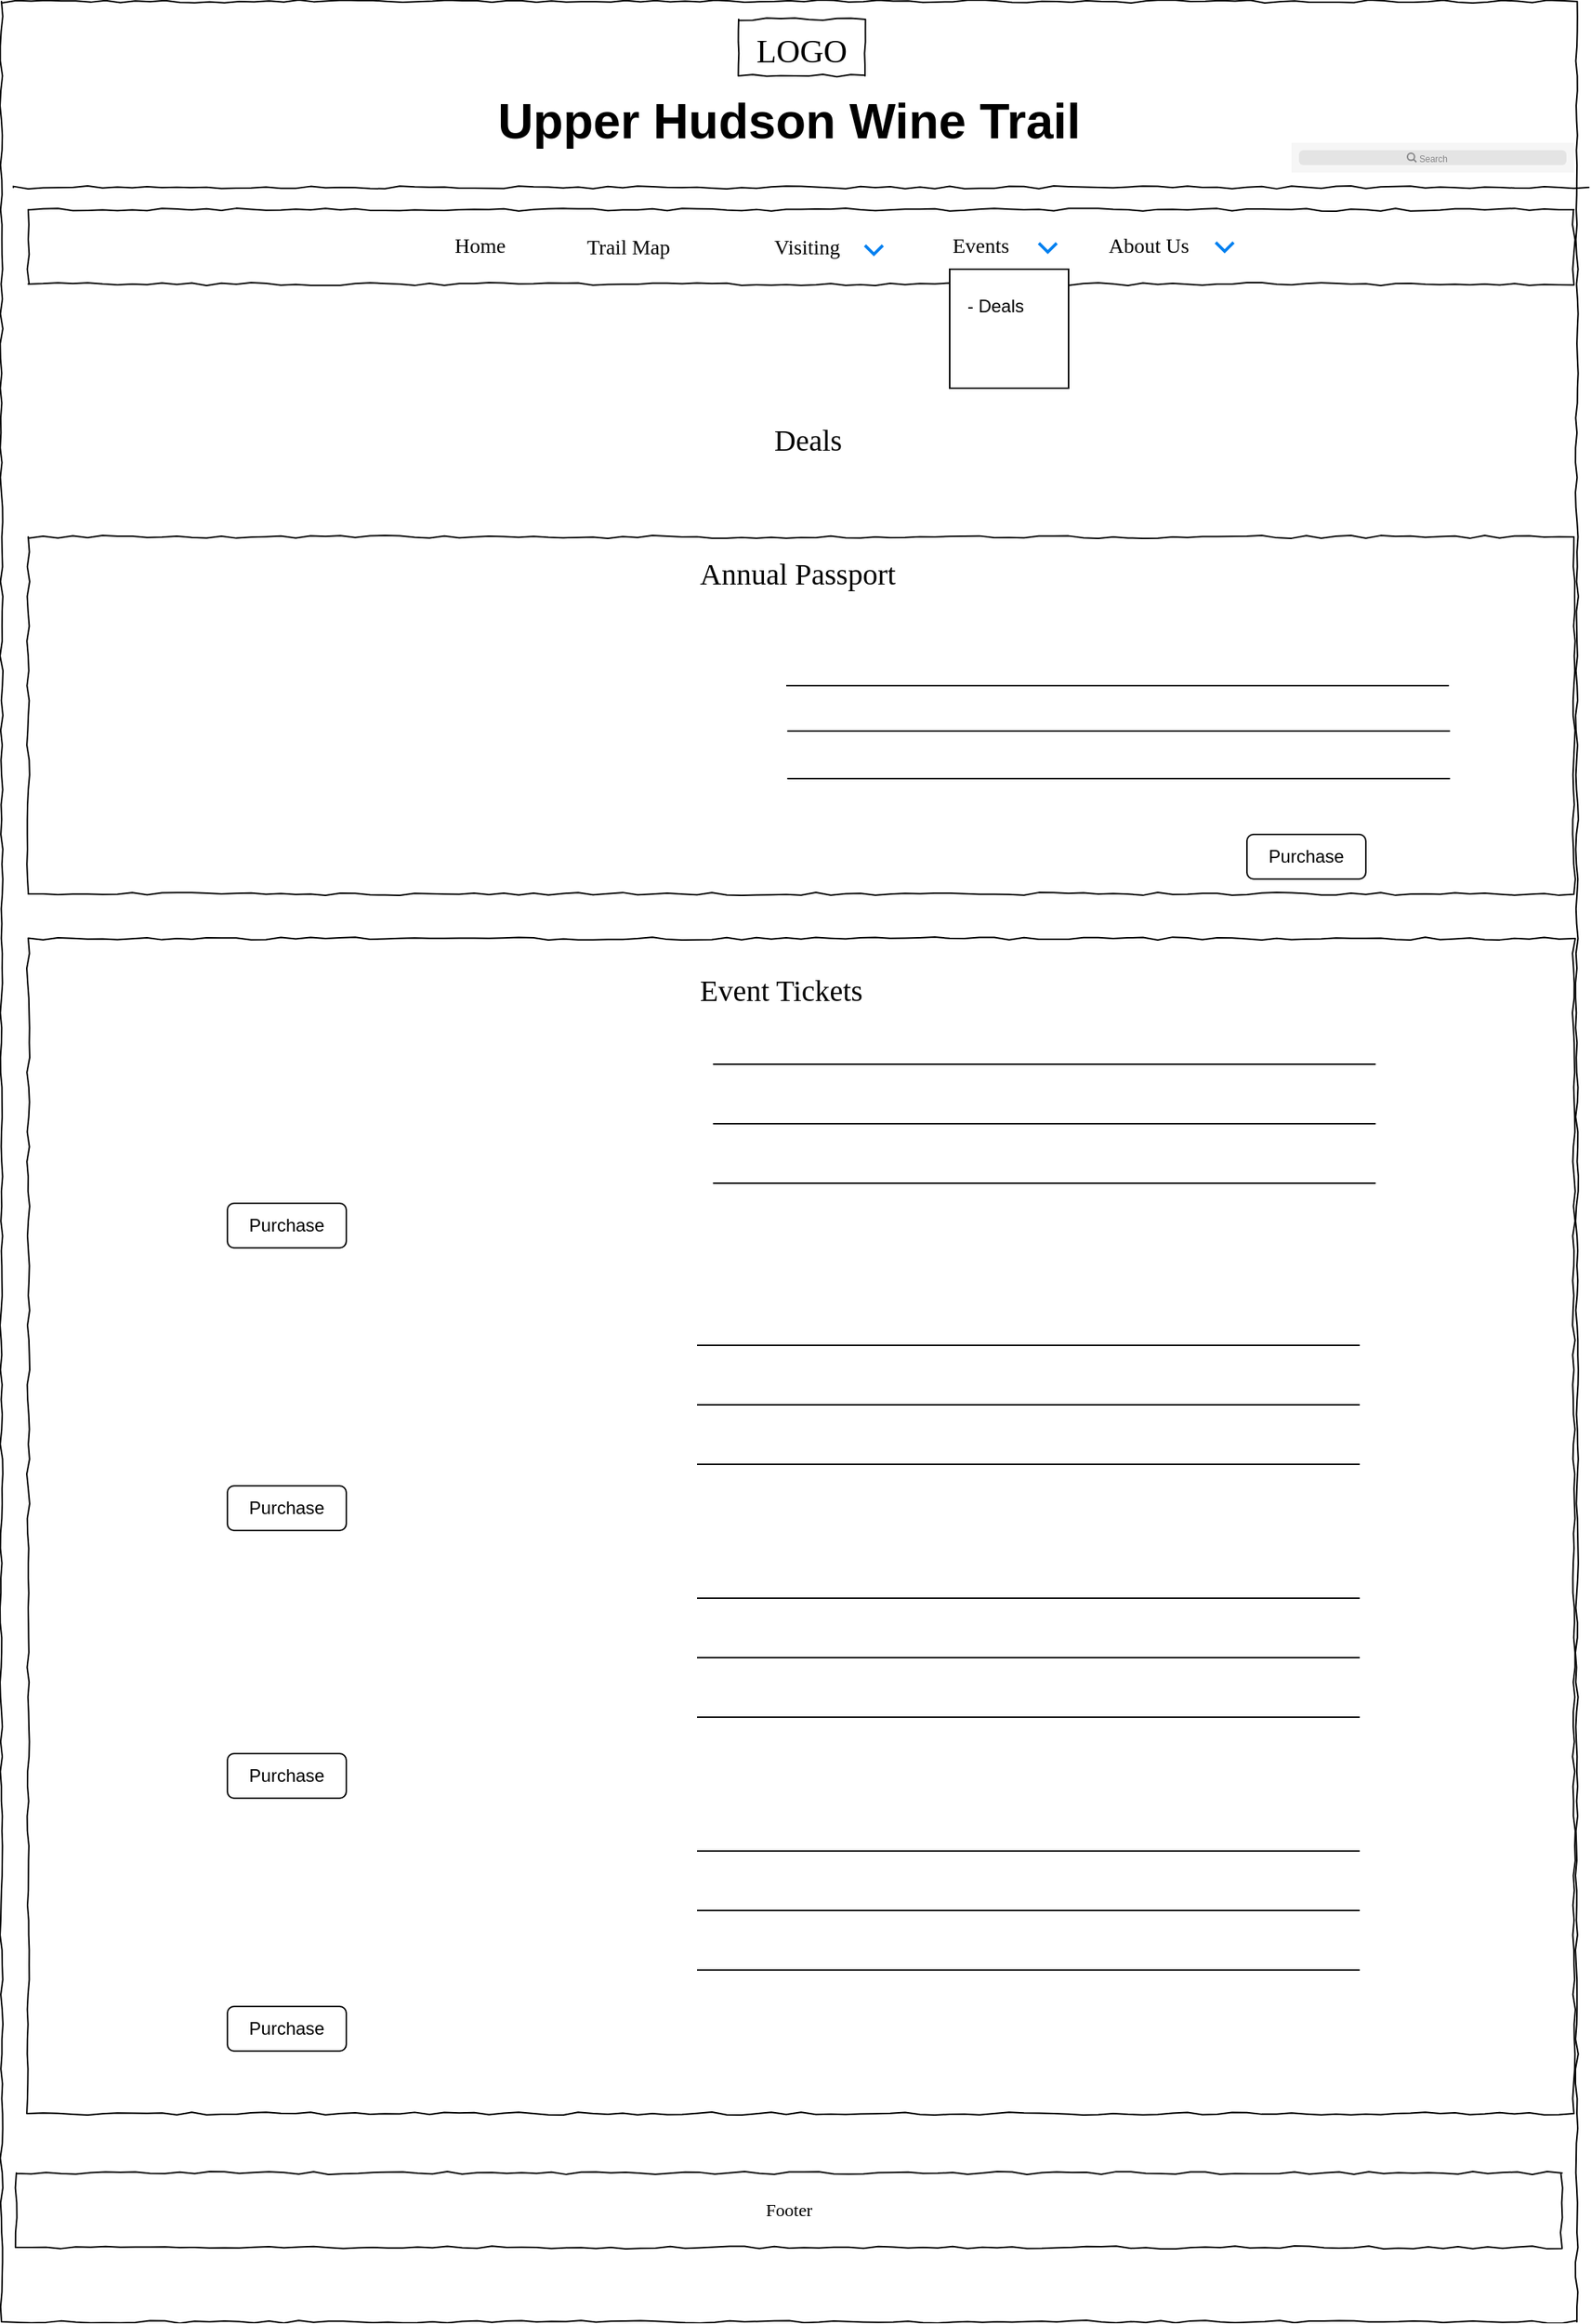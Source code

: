 <mxfile version="13.6.3" type="device"><diagram name="Page-1" id="03018318-947c-dd8e-b7a3-06fadd420f32"><mxGraphModel dx="1209" dy="573" grid="1" gridSize="10" guides="1" tooltips="1" connect="1" arrows="1" fold="1" page="1" pageScale="1" pageWidth="1100" pageHeight="850" background="#ffffff" math="0" shadow="0"><root><mxCell id="0"/><mxCell id="1" parent="0"/><mxCell id="pxWqi_s6VaNR9iK2D3JS-17" value="" style="whiteSpace=wrap;html=1;rounded=0;shadow=0;labelBackgroundColor=none;strokeWidth=1;fillColor=none;fontFamily=Verdana;fontSize=12;align=center;comic=1;" vertex="1" parent="1"><mxGeometry x="30" y="650" width="1040" height="790" as="geometry"/></mxCell><mxCell id="677b7b8949515195-1" value="" style="whiteSpace=wrap;html=1;rounded=0;shadow=0;labelBackgroundColor=none;strokeColor=#000000;strokeWidth=1;fillColor=none;fontFamily=Verdana;fontSize=12;fontColor=#000000;align=center;comic=1;" parent="1" vertex="1"><mxGeometry x="12" y="20" width="1060" height="1560" as="geometry"/></mxCell><mxCell id="pxWqi_s6VaNR9iK2D3JS-13" value="" style="whiteSpace=wrap;html=1;rounded=0;shadow=0;labelBackgroundColor=none;strokeWidth=1;fillColor=none;fontFamily=Verdana;fontSize=12;align=center;comic=1;" vertex="1" parent="1"><mxGeometry x="30" y="380" width="1040" height="240" as="geometry"/></mxCell><mxCell id="677b7b8949515195-2" value="&lt;font style=&quot;font-size: 22px&quot;&gt;LOGO&lt;/font&gt;" style="whiteSpace=wrap;html=1;rounded=0;shadow=0;labelBackgroundColor=none;strokeWidth=1;fontFamily=Verdana;fontSize=28;align=center;comic=1;" parent="1" vertex="1"><mxGeometry x="508" y="32" width="85" height="38" as="geometry"/></mxCell><mxCell id="677b7b8949515195-9" value="" style="line;strokeWidth=1;html=1;rounded=0;shadow=0;labelBackgroundColor=none;fillColor=none;fontFamily=Verdana;fontSize=14;fontColor=#000000;align=center;comic=1;" parent="1" vertex="1"><mxGeometry x="20" y="140" width="1060" height="10" as="geometry"/></mxCell><mxCell id="677b7b8949515195-10" value="" style="whiteSpace=wrap;html=1;rounded=0;shadow=0;labelBackgroundColor=none;strokeWidth=1;fillColor=none;fontFamily=Verdana;fontSize=12;align=center;comic=1;" parent="1" vertex="1"><mxGeometry x="30" y="160" width="1040" height="50" as="geometry"/></mxCell><mxCell id="677b7b8949515195-11" value="Home" style="text;html=1;points=[];align=left;verticalAlign=top;spacingTop=-4;fontSize=14;fontFamily=Verdana" parent="1" vertex="1"><mxGeometry x="315" y="174" width="60" height="20" as="geometry"/></mxCell><mxCell id="677b7b8949515195-12" value="Trail Map" style="text;html=1;points=[];align=left;verticalAlign=top;spacingTop=-4;fontSize=14;fontFamily=Verdana" parent="1" vertex="1"><mxGeometry x="404" y="174.5" width="60" height="19" as="geometry"/></mxCell><mxCell id="x5q5EDNmhLwT_21sWx4b-1" value="" style="shape=image;html=1;verticalAlign=top;verticalLabelPosition=bottom;labelBackgroundColor=#ffffff;imageAspect=0;aspect=fixed;image=https://cdn3.iconfinder.com/data/icons/wpzoom-developer-icon-set/500/01-128.png" parent="1" vertex="1"><mxGeometry x="890" y="1488" width="34" height="34" as="geometry"/></mxCell><mxCell id="x5q5EDNmhLwT_21sWx4b-2" value="" style="shape=image;html=1;verticalAlign=top;verticalLabelPosition=bottom;labelBackgroundColor=#ffffff;imageAspect=0;aspect=fixed;image=https://cdn3.iconfinder.com/data/icons/picons-social/57/38-instagram-128.png" parent="1" vertex="1"><mxGeometry x="939" y="1489" width="33" height="33" as="geometry"/></mxCell><mxCell id="x5q5EDNmhLwT_21sWx4b-3" value="Events" style="text;html=1;points=[];align=left;verticalAlign=top;spacingTop=-4;fontSize=14;fontFamily=Verdana" parent="1" vertex="1"><mxGeometry x="650" y="174" width="60" height="20" as="geometry"/></mxCell><mxCell id="x5q5EDNmhLwT_21sWx4b-4" value="About Us" style="text;html=1;points=[];align=left;verticalAlign=top;spacingTop=-4;fontSize=14;fontFamily=Verdana" parent="1" vertex="1"><mxGeometry x="755" y="174" width="60" height="20" as="geometry"/></mxCell><mxCell id="x5q5EDNmhLwT_21sWx4b-41" value="Footer" style="whiteSpace=wrap;html=1;rounded=0;shadow=0;labelBackgroundColor=none;strokeWidth=1;fillColor=none;fontFamily=Verdana;fontSize=12;align=center;comic=1;" parent="1" vertex="1"><mxGeometry x="22" y="1480" width="1040" height="50" as="geometry"/></mxCell><mxCell id="Dj7FDUDoyI19KXcojeiz-5" value="" style="html=1;verticalLabelPosition=bottom;labelBackgroundColor=#ffffff;verticalAlign=top;shadow=0;dashed=0;strokeWidth=2;shape=mxgraph.ios7.misc.down;strokeColor=#0080f0;" parent="1" vertex="1"><mxGeometry x="829" y="182" width="12" height="6" as="geometry"/></mxCell><mxCell id="C7T5lcY4Xh3fgn_umm_E-2" value="" style="html=1;verticalLabelPosition=bottom;labelBackgroundColor=#ffffff;verticalAlign=top;shadow=0;dashed=0;strokeWidth=2;shape=mxgraph.ios7.misc.down;strokeColor=#0080f0;" parent="1" vertex="1"><mxGeometry x="710" y="182.5" width="12" height="6" as="geometry"/></mxCell><mxCell id="C7T5lcY4Xh3fgn_umm_E-3" value="Visiting" style="text;html=1;points=[];align=left;verticalAlign=top;spacingTop=-4;fontSize=14;fontFamily=Verdana" parent="1" vertex="1"><mxGeometry x="530" y="174.5" width="60" height="19" as="geometry"/></mxCell><mxCell id="C7T5lcY4Xh3fgn_umm_E-4" value="" style="html=1;verticalLabelPosition=bottom;labelBackgroundColor=#ffffff;verticalAlign=top;shadow=0;dashed=0;strokeWidth=2;shape=mxgraph.ios7.misc.down;strokeColor=#0080f0;" parent="1" vertex="1"><mxGeometry x="593" y="184" width="12" height="6" as="geometry"/></mxCell><mxCell id="C7T5lcY4Xh3fgn_umm_E-77" value="" style="shape=image;html=1;verticalAlign=top;verticalLabelPosition=bottom;labelBackgroundColor=#ffffff;imageAspect=0;aspect=fixed;image=https://cdn1.iconfinder.com/data/icons/social-black-buttons/512/youtube_v2-128.png" parent="1" vertex="1"><mxGeometry x="989" y="1490" width="30" height="30" as="geometry"/></mxCell><mxCell id="C7T5lcY4Xh3fgn_umm_E-88" value="" style="shape=rect;fillColor=#F6F6F6;strokeColor=none;" parent="1" vertex="1"><mxGeometry x="880" y="115" width="190" height="20" as="geometry"/></mxCell><mxCell id="C7T5lcY4Xh3fgn_umm_E-89" value="" style="html=1;strokeWidth=1;shadow=0;dashed=0;shape=mxgraph.ios7ui.marginRect;rx=3;ry=3;rectMargin=5;fillColor=#E4E4E4;strokeColor=none;" parent="C7T5lcY4Xh3fgn_umm_E-88" vertex="1"><mxGeometry width="190" height="20" as="geometry"/></mxCell><mxCell id="C7T5lcY4Xh3fgn_umm_E-90" value="Search" style="shape=mxgraph.ios7.icons.looking_glass;strokeColor=#878789;fillColor=none;fontColor=#878789;labelPosition=right;verticalLabelPosition=middle;align=left;verticalAlign=middle;fontSize=6;fontStyle=0;spacingTop=2;" parent="C7T5lcY4Xh3fgn_umm_E-88" vertex="1"><mxGeometry x="0.5" y="0.5" width="6" height="6" relative="1" as="geometry"><mxPoint x="-17" y="-3" as="offset"/></mxGeometry></mxCell><mxCell id="C7T5lcY4Xh3fgn_umm_E-91" value="&lt;b style=&quot;font-size: 33px&quot;&gt;&lt;font style=&quot;font-size: 33px&quot;&gt;Upper Hudson Wine Trail&lt;/font&gt;&lt;/b&gt;" style="text;html=1;strokeColor=none;fillColor=none;align=center;verticalAlign=middle;whiteSpace=wrap;rounded=0;fontSize=33;" parent="1" vertex="1"><mxGeometry x="258" y="90" width="568" height="20" as="geometry"/></mxCell><mxCell id="ebTW5YM5bdVL9LTebMaf-2" value="" style="whiteSpace=wrap;html=1;aspect=fixed;" parent="1" vertex="1"><mxGeometry x="650" y="200" width="80" height="80" as="geometry"/></mxCell><mxCell id="ebTW5YM5bdVL9LTebMaf-3" value="- Deals" style="text;html=1;strokeColor=none;fillColor=none;align=center;verticalAlign=middle;whiteSpace=wrap;rounded=0;" parent="1" vertex="1"><mxGeometry x="632" y="200" width="98" height="50" as="geometry"/></mxCell><mxCell id="ebTW5YM5bdVL9LTebMaf-6" value="Deals" style="text;html=1;points=[];align=left;verticalAlign=top;spacingTop=-4;fontSize=20;fontFamily=Verdana" parent="1" vertex="1"><mxGeometry x="530" y="300" width="170" height="20" as="geometry"/></mxCell><mxCell id="ebTW5YM5bdVL9LTebMaf-22" value="" style="shape=image;html=1;verticalAlign=top;verticalLabelPosition=bottom;labelBackgroundColor=#ffffff;imageAspect=0;aspect=fixed;image=https://cdn4.iconfinder.com/data/icons/ionicons/512/icon-image-128.png" parent="1" vertex="1"><mxGeometry x="140" y="700" width="128" height="128" as="geometry"/></mxCell><mxCell id="ebTW5YM5bdVL9LTebMaf-30" value="" style="endArrow=none;html=1;entryX=0;entryY=0.5;entryDx=0;entryDy=0;" parent="1" edge="1"><mxGeometry width="50" height="50" relative="1" as="geometry"><mxPoint x="540.0" y="480" as="sourcePoint"/><mxPoint x="540.0" y="480" as="targetPoint"/><Array as="points"><mxPoint x="990.5" y="480"/></Array></mxGeometry></mxCell><mxCell id="pxWqi_s6VaNR9iK2D3JS-4" value="" style="shape=image;html=1;verticalAlign=top;verticalLabelPosition=bottom;labelBackgroundColor=#ffffff;imageAspect=0;aspect=fixed;image=https://cdn4.iconfinder.com/data/icons/ionicons/512/icon-image-128.png" vertex="1" parent="1"><mxGeometry x="160" y="436" width="128" height="128" as="geometry"/></mxCell><mxCell id="pxWqi_s6VaNR9iK2D3JS-21" value="" style="endArrow=none;html=1;entryX=0;entryY=0.5;entryDx=0;entryDy=0;" edge="1" parent="1"><mxGeometry width="50" height="50" relative="1" as="geometry"><mxPoint x="540.75" y="510.5" as="sourcePoint"/><mxPoint x="540.75" y="510.5" as="targetPoint"/><Array as="points"><mxPoint x="991.25" y="510.5"/></Array></mxGeometry></mxCell><mxCell id="pxWqi_s6VaNR9iK2D3JS-22" value="" style="endArrow=none;html=1;entryX=0;entryY=0.5;entryDx=0;entryDy=0;" edge="1" parent="1"><mxGeometry width="50" height="50" relative="1" as="geometry"><mxPoint x="540.75" y="542.5" as="sourcePoint"/><mxPoint x="540.75" y="542.5" as="targetPoint"/><Array as="points"><mxPoint x="991.25" y="542.5"/></Array></mxGeometry></mxCell><mxCell id="pxWqi_s6VaNR9iK2D3JS-25" value="" style="shape=image;html=1;verticalAlign=top;verticalLabelPosition=bottom;labelBackgroundColor=#ffffff;imageAspect=0;aspect=fixed;image=https://cdn4.iconfinder.com/data/icons/ionicons/512/icon-image-128.png" vertex="1" parent="1"><mxGeometry x="140" y="890" width="128" height="128" as="geometry"/></mxCell><mxCell id="pxWqi_s6VaNR9iK2D3JS-26" value="" style="endArrow=none;html=1;entryX=0;entryY=0.5;entryDx=0;entryDy=0;" edge="1" parent="1"><mxGeometry width="50" height="50" relative="1" as="geometry"><mxPoint x="490.75" y="734.5" as="sourcePoint"/><mxPoint x="490.75" y="734.5" as="targetPoint"/><Array as="points"><mxPoint x="941.25" y="734.5"/></Array></mxGeometry></mxCell><mxCell id="pxWqi_s6VaNR9iK2D3JS-27" value="" style="endArrow=none;html=1;entryX=0;entryY=0.5;entryDx=0;entryDy=0;" edge="1" parent="1"><mxGeometry width="50" height="50" relative="1" as="geometry"><mxPoint x="490.75" y="774.5" as="sourcePoint"/><mxPoint x="490.75" y="774.5" as="targetPoint"/><Array as="points"><mxPoint x="941.25" y="774.5"/></Array></mxGeometry></mxCell><mxCell id="pxWqi_s6VaNR9iK2D3JS-28" value="" style="endArrow=none;html=1;entryX=0;entryY=0.5;entryDx=0;entryDy=0;" edge="1" parent="1"><mxGeometry width="50" height="50" relative="1" as="geometry"><mxPoint x="490.75" y="814.5" as="sourcePoint"/><mxPoint x="490.75" y="814.5" as="targetPoint"/><Array as="points"><mxPoint x="941.25" y="814.5"/></Array></mxGeometry></mxCell><mxCell id="pxWqi_s6VaNR9iK2D3JS-29" value="" style="endArrow=none;html=1;entryX=0;entryY=0.5;entryDx=0;entryDy=0;" edge="1" parent="1"><mxGeometry width="50" height="50" relative="1" as="geometry"><mxPoint x="480.0" y="923.5" as="sourcePoint"/><mxPoint x="480.0" y="923.5" as="targetPoint"/><Array as="points"><mxPoint x="930.5" y="923.5"/></Array></mxGeometry></mxCell><mxCell id="pxWqi_s6VaNR9iK2D3JS-30" value="" style="endArrow=none;html=1;entryX=0;entryY=0.5;entryDx=0;entryDy=0;" edge="1" parent="1"><mxGeometry width="50" height="50" relative="1" as="geometry"><mxPoint x="480.0" y="963.5" as="sourcePoint"/><mxPoint x="480.0" y="963.5" as="targetPoint"/><Array as="points"><mxPoint x="930.5" y="963.5"/></Array></mxGeometry></mxCell><mxCell id="pxWqi_s6VaNR9iK2D3JS-31" value="" style="endArrow=none;html=1;entryX=0;entryY=0.5;entryDx=0;entryDy=0;" edge="1" parent="1"><mxGeometry width="50" height="50" relative="1" as="geometry"><mxPoint x="480.0" y="1003.5" as="sourcePoint"/><mxPoint x="480.0" y="1003.5" as="targetPoint"/><Array as="points"><mxPoint x="930.5" y="1003.5"/></Array></mxGeometry></mxCell><mxCell id="pxWqi_s6VaNR9iK2D3JS-32" value="Annual Passport" style="text;html=1;points=[];align=left;verticalAlign=top;spacingTop=-4;fontSize=20;fontFamily=Verdana" vertex="1" parent="1"><mxGeometry x="480" y="390" width="170" height="20" as="geometry"/></mxCell><mxCell id="pxWqi_s6VaNR9iK2D3JS-33" value="&lt;font style=&quot;font-size: 12px&quot;&gt;Purchase&lt;/font&gt;" style="rounded=1;whiteSpace=wrap;html=1;fontSize=10;labelBackgroundColor=none;fillColor=none;" vertex="1" parent="1"><mxGeometry x="850" y="580" width="80" height="30" as="geometry"/></mxCell><mxCell id="pxWqi_s6VaNR9iK2D3JS-34" value="Event Tickets" style="text;html=1;points=[];align=left;verticalAlign=top;spacingTop=-4;fontSize=20;fontFamily=Verdana" vertex="1" parent="1"><mxGeometry x="480" y="670" width="170" height="20" as="geometry"/></mxCell><mxCell id="pxWqi_s6VaNR9iK2D3JS-35" value="" style="shape=image;html=1;verticalAlign=top;verticalLabelPosition=bottom;labelBackgroundColor=#ffffff;imageAspect=0;aspect=fixed;image=https://cdn4.iconfinder.com/data/icons/ionicons/512/icon-image-128.png" vertex="1" parent="1"><mxGeometry x="140" y="1070" width="128" height="128" as="geometry"/></mxCell><mxCell id="pxWqi_s6VaNR9iK2D3JS-36" value="" style="endArrow=none;html=1;entryX=0;entryY=0.5;entryDx=0;entryDy=0;" edge="1" parent="1"><mxGeometry width="50" height="50" relative="1" as="geometry"><mxPoint x="480.0" y="1093.5" as="sourcePoint"/><mxPoint x="480.0" y="1093.5" as="targetPoint"/><Array as="points"><mxPoint x="930.5" y="1093.5"/></Array></mxGeometry></mxCell><mxCell id="pxWqi_s6VaNR9iK2D3JS-37" value="" style="endArrow=none;html=1;entryX=0;entryY=0.5;entryDx=0;entryDy=0;" edge="1" parent="1"><mxGeometry width="50" height="50" relative="1" as="geometry"><mxPoint x="480.0" y="1133.5" as="sourcePoint"/><mxPoint x="480.0" y="1133.5" as="targetPoint"/><Array as="points"><mxPoint x="930.5" y="1133.5"/></Array></mxGeometry></mxCell><mxCell id="pxWqi_s6VaNR9iK2D3JS-38" value="" style="endArrow=none;html=1;entryX=0;entryY=0.5;entryDx=0;entryDy=0;" edge="1" parent="1"><mxGeometry width="50" height="50" relative="1" as="geometry"><mxPoint x="480.0" y="1173.5" as="sourcePoint"/><mxPoint x="480.0" y="1173.5" as="targetPoint"/><Array as="points"><mxPoint x="930.5" y="1173.5"/></Array></mxGeometry></mxCell><mxCell id="pxWqi_s6VaNR9iK2D3JS-39" value="" style="shape=image;html=1;verticalAlign=top;verticalLabelPosition=bottom;labelBackgroundColor=#ffffff;imageAspect=0;aspect=fixed;image=https://cdn4.iconfinder.com/data/icons/ionicons/512/icon-image-128.png" vertex="1" parent="1"><mxGeometry x="140" y="1240" width="128" height="128" as="geometry"/></mxCell><mxCell id="pxWqi_s6VaNR9iK2D3JS-40" value="" style="endArrow=none;html=1;entryX=0;entryY=0.5;entryDx=0;entryDy=0;" edge="1" parent="1"><mxGeometry width="50" height="50" relative="1" as="geometry"><mxPoint x="480.0" y="1263.5" as="sourcePoint"/><mxPoint x="480.0" y="1263.5" as="targetPoint"/><Array as="points"><mxPoint x="930.5" y="1263.5"/></Array></mxGeometry></mxCell><mxCell id="pxWqi_s6VaNR9iK2D3JS-41" value="" style="endArrow=none;html=1;entryX=0;entryY=0.5;entryDx=0;entryDy=0;" edge="1" parent="1"><mxGeometry width="50" height="50" relative="1" as="geometry"><mxPoint x="480.0" y="1303.5" as="sourcePoint"/><mxPoint x="480.0" y="1303.5" as="targetPoint"/><Array as="points"><mxPoint x="930.5" y="1303.5"/></Array></mxGeometry></mxCell><mxCell id="pxWqi_s6VaNR9iK2D3JS-42" value="" style="endArrow=none;html=1;entryX=0;entryY=0.5;entryDx=0;entryDy=0;" edge="1" parent="1"><mxGeometry width="50" height="50" relative="1" as="geometry"><mxPoint x="480.0" y="1343.5" as="sourcePoint"/><mxPoint x="480.0" y="1343.5" as="targetPoint"/><Array as="points"><mxPoint x="930.5" y="1343.5"/></Array></mxGeometry></mxCell><mxCell id="pxWqi_s6VaNR9iK2D3JS-45" value="&lt;font style=&quot;font-size: 12px&quot;&gt;Purchase&lt;/font&gt;" style="rounded=1;whiteSpace=wrap;html=1;fontSize=10;labelBackgroundColor=none;fillColor=none;" vertex="1" parent="1"><mxGeometry x="164" y="828" width="80" height="30" as="geometry"/></mxCell><mxCell id="pxWqi_s6VaNR9iK2D3JS-46" value="&lt;font style=&quot;font-size: 12px&quot;&gt;Purchase&lt;/font&gt;" style="rounded=1;whiteSpace=wrap;html=1;fontSize=10;labelBackgroundColor=none;fillColor=none;" vertex="1" parent="1"><mxGeometry x="164" y="1018" width="80" height="30" as="geometry"/></mxCell><mxCell id="pxWqi_s6VaNR9iK2D3JS-47" value="&lt;font style=&quot;font-size: 12px&quot;&gt;Purchase&lt;/font&gt;" style="rounded=1;whiteSpace=wrap;html=1;fontSize=10;labelBackgroundColor=none;fillColor=none;" vertex="1" parent="1"><mxGeometry x="164" y="1198" width="80" height="30" as="geometry"/></mxCell><mxCell id="pxWqi_s6VaNR9iK2D3JS-48" value="&lt;font style=&quot;font-size: 12px&quot;&gt;Purchase&lt;/font&gt;" style="rounded=1;whiteSpace=wrap;html=1;fontSize=10;labelBackgroundColor=none;fillColor=none;" vertex="1" parent="1"><mxGeometry x="164" y="1368" width="80" height="30" as="geometry"/></mxCell></root></mxGraphModel></diagram></mxfile>